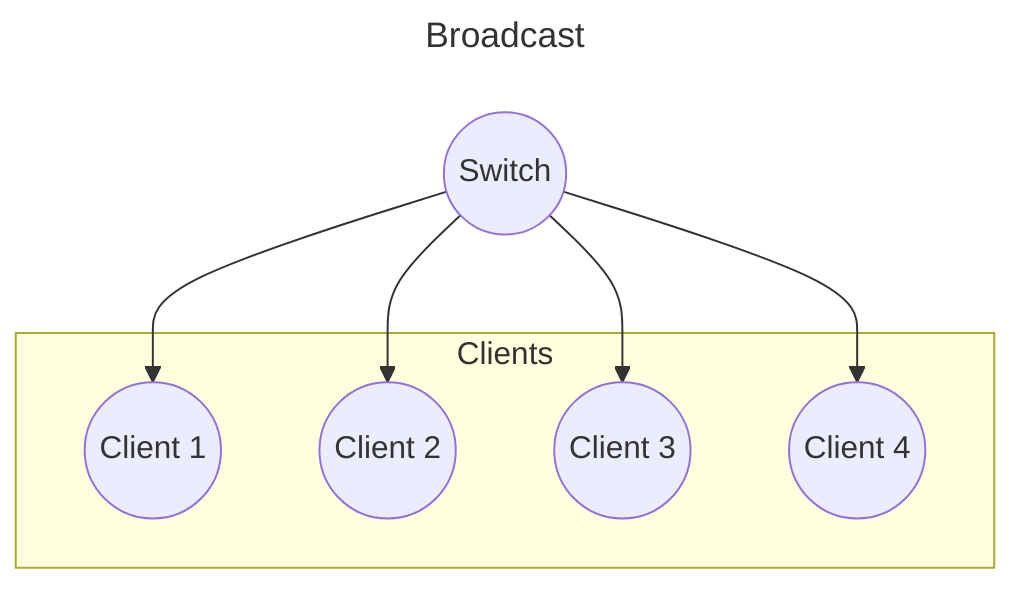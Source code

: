 ---
config:
  theme: 'default'

title: Broadcast
---


flowchart TD
    Switch((Switch))

    subgraph Broadcast_Clients["Clients"]
        Client1((Client 1))
        Client2((Client 2))
        Client3((Client 3))
        Client4((Client 4))
    end

    Switch --> Client1
    Switch --> Client2
    Switch --> Client3
    Switch --> Client4